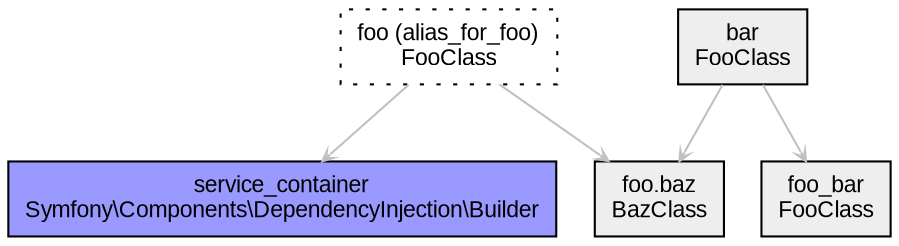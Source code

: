 digraph sc {
  ratio="compress"
  node [fontsize="11" fontname="Arial" shape="record"];
  edge [fontsize="9" fontname="Arial" color="grey" arrowhead="open" arrowsize="0.5"];

  node_foo [label="foo (alias_for_foo)\nFooClass\n", shape=record, fillcolor="#eeeeee", style="dotted"];
  node_bar [label="bar\nFooClass\n", shape=record, fillcolor="#eeeeee", style="filled"];
  node_foo_baz [label="foo.baz\nBazClass\n", shape=record, fillcolor="#eeeeee", style="filled"];
  node_foo_bar [label="foo_bar\nFooClass\n", shape=record, fillcolor="#eeeeee", style="filled"];
  node_service_container [label="service_container\nSymfony\\Components\\DependencyInjection\\Builder\n", shape=record, fillcolor="#9999ff", style="filled"];
  node_foo -> node_foo_baz [label="" style="filled"];
  node_foo -> node_service_container [label="" style="filled"];
  node_bar -> node_foo_baz [label="" style="filled"];
  node_bar -> node_foo_bar [label="" style="filled"];
}
